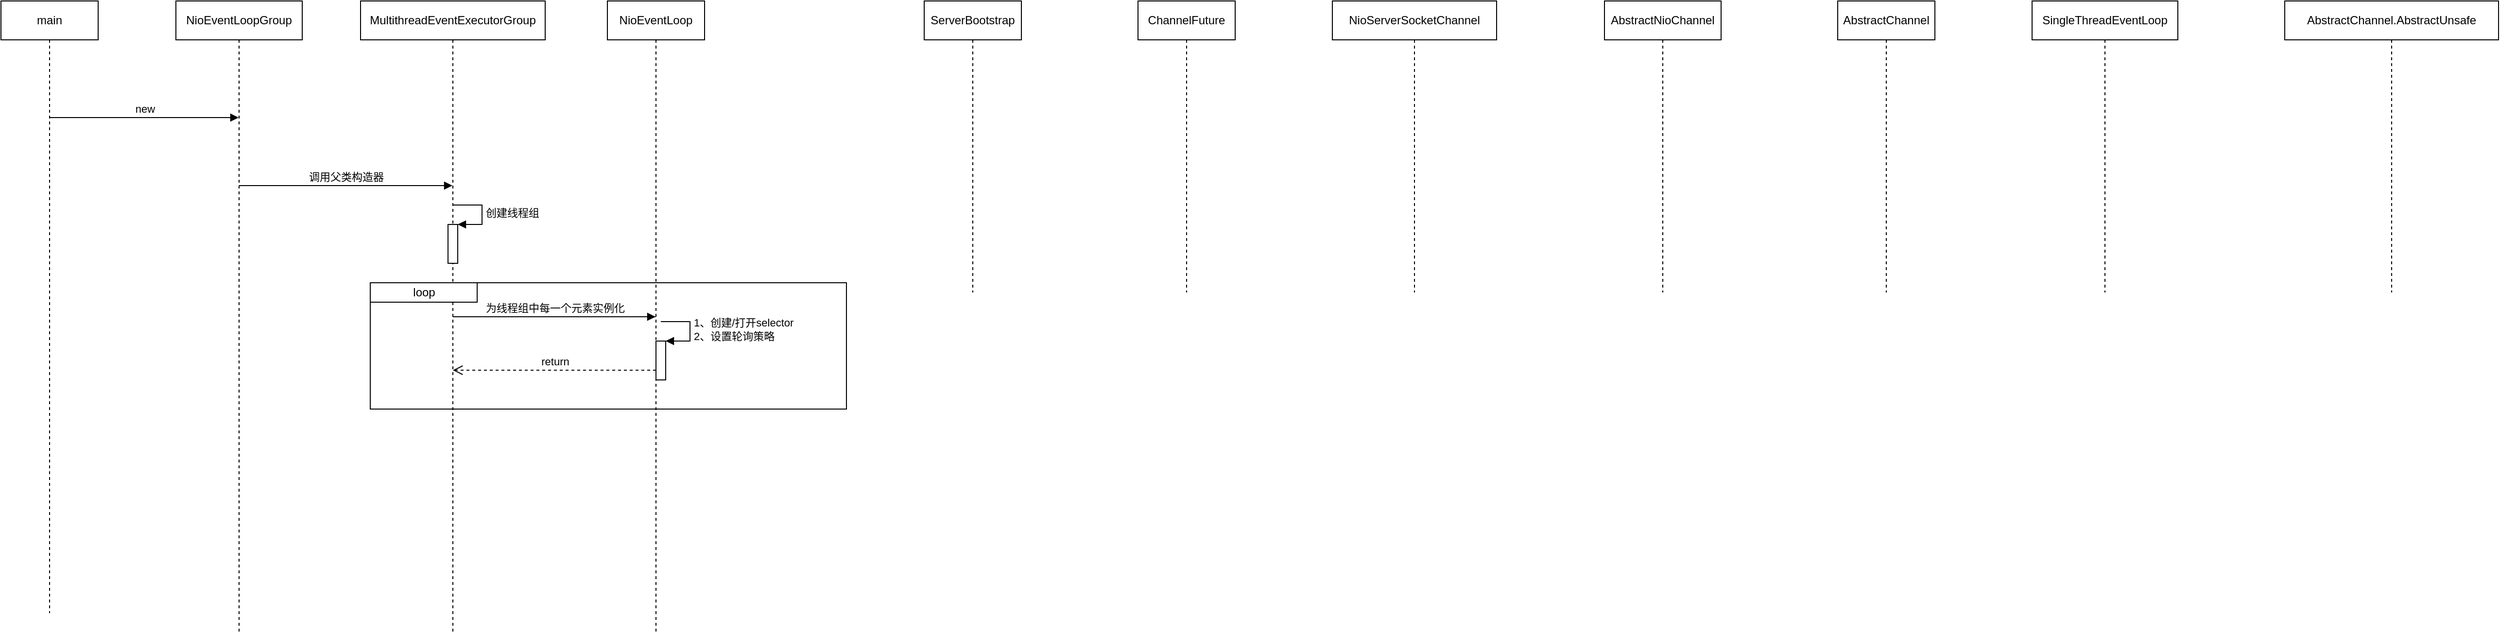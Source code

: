 <mxfile version="20.2.3" type="github" pages="2">
  <diagram id="tIxRO8xajf78YPQee-sz" name="server初始化流程">
    <mxGraphModel dx="2768" dy="1122" grid="1" gridSize="10" guides="1" tooltips="1" connect="1" arrows="1" fold="1" page="1" pageScale="1" pageWidth="827" pageHeight="1169" math="0" shadow="0">
      <root>
        <mxCell id="0" />
        <mxCell id="1" parent="0" />
        <mxCell id="Zc0WpYRjjQa7R1iuoixP-24" value="" style="verticalLabelPosition=bottom;verticalAlign=top;html=1;shape=mxgraph.basic.rect;fillColor2=none;strokeWidth=1;size=20;indent=5;labelBackgroundColor=#1A1A1A;" vertex="1" parent="1">
          <mxGeometry x="120" y="390" width="490" height="130" as="geometry" />
        </mxCell>
        <mxCell id="FBzr9HJSju0Ybb7Xefjj-1" value="main" style="shape=umlLifeline;perimeter=lifelinePerimeter;whiteSpace=wrap;html=1;container=1;collapsible=0;recursiveResize=0;outlineConnect=0;" vertex="1" parent="1">
          <mxGeometry x="-260" y="100" width="100" height="630" as="geometry" />
        </mxCell>
        <mxCell id="FBzr9HJSju0Ybb7Xefjj-2" value="NioEventLoopGroup" style="shape=umlLifeline;perimeter=lifelinePerimeter;whiteSpace=wrap;html=1;container=1;collapsible=0;recursiveResize=0;outlineConnect=0;" vertex="1" parent="1">
          <mxGeometry x="-80" y="100" width="130" height="650" as="geometry" />
        </mxCell>
        <mxCell id="Zc0WpYRjjQa7R1iuoixP-1" value="MultithreadEventExecutorGroup" style="shape=umlLifeline;perimeter=lifelinePerimeter;whiteSpace=wrap;html=1;container=1;collapsible=0;recursiveResize=0;outlineConnect=0;" vertex="1" parent="1">
          <mxGeometry x="110" y="100" width="190" height="650" as="geometry" />
        </mxCell>
        <mxCell id="Zc0WpYRjjQa7R1iuoixP-14" value="" style="html=1;points=[];perimeter=orthogonalPerimeter;labelBackgroundColor=#1A1A1A;" vertex="1" parent="Zc0WpYRjjQa7R1iuoixP-1">
          <mxGeometry x="90" y="230" width="10" height="40" as="geometry" />
        </mxCell>
        <mxCell id="Zc0WpYRjjQa7R1iuoixP-15" value="创建线程组" style="edgeStyle=orthogonalEdgeStyle;html=1;align=left;spacingLeft=2;endArrow=block;rounded=0;entryX=1;entryY=0;" edge="1" target="Zc0WpYRjjQa7R1iuoixP-14" parent="Zc0WpYRjjQa7R1iuoixP-1">
          <mxGeometry relative="1" as="geometry">
            <mxPoint x="95" y="210" as="sourcePoint" />
            <Array as="points">
              <mxPoint x="125" y="210" />
            </Array>
          </mxGeometry>
        </mxCell>
        <mxCell id="Zc0WpYRjjQa7R1iuoixP-26" value="loop" style="verticalLabelPosition=middle;verticalAlign=middle;html=1;shape=mxgraph.basic.rect;fillColor2=none;strokeWidth=1;size=20;indent=5;labelBackgroundColor=#FFFFFF;fontColor=#000000;labelPosition=center;align=center;" vertex="1" parent="Zc0WpYRjjQa7R1iuoixP-1">
          <mxGeometry x="10" y="290" width="110" height="20" as="geometry" />
        </mxCell>
        <mxCell id="Zc0WpYRjjQa7R1iuoixP-2" value="NioEventLoop" style="shape=umlLifeline;perimeter=lifelinePerimeter;whiteSpace=wrap;html=1;container=1;collapsible=0;recursiveResize=0;outlineConnect=0;" vertex="1" parent="1">
          <mxGeometry x="364" y="100" width="100" height="650" as="geometry" />
        </mxCell>
        <mxCell id="Zc0WpYRjjQa7R1iuoixP-20" value="" style="html=1;points=[];perimeter=orthogonalPerimeter;labelBackgroundColor=#1A1A1A;" vertex="1" parent="Zc0WpYRjjQa7R1iuoixP-2">
          <mxGeometry x="50" y="350" width="10" height="40" as="geometry" />
        </mxCell>
        <mxCell id="Zc0WpYRjjQa7R1iuoixP-21" value="1、创建/打开selector&lt;br&gt;2、设置轮询策略" style="edgeStyle=orthogonalEdgeStyle;html=1;align=left;spacingLeft=2;endArrow=block;rounded=0;entryX=1;entryY=0;" edge="1" target="Zc0WpYRjjQa7R1iuoixP-20" parent="Zc0WpYRjjQa7R1iuoixP-2">
          <mxGeometry relative="1" as="geometry">
            <mxPoint x="55" y="330" as="sourcePoint" />
            <Array as="points">
              <mxPoint x="85" y="330" />
            </Array>
          </mxGeometry>
        </mxCell>
        <mxCell id="Zc0WpYRjjQa7R1iuoixP-22" value="return" style="html=1;verticalAlign=bottom;endArrow=open;dashed=1;endSize=8;rounded=0;" edge="1" parent="Zc0WpYRjjQa7R1iuoixP-2" target="Zc0WpYRjjQa7R1iuoixP-1">
          <mxGeometry relative="1" as="geometry">
            <mxPoint x="50" y="380" as="sourcePoint" />
            <mxPoint x="-30" y="380" as="targetPoint" />
          </mxGeometry>
        </mxCell>
        <mxCell id="Zc0WpYRjjQa7R1iuoixP-4" value="ServerBootstrap" style="shape=umlLifeline;perimeter=lifelinePerimeter;whiteSpace=wrap;html=1;container=1;collapsible=0;recursiveResize=0;outlineConnect=0;" vertex="1" parent="1">
          <mxGeometry x="690" y="100" width="100" height="300" as="geometry" />
        </mxCell>
        <mxCell id="Zc0WpYRjjQa7R1iuoixP-5" value="ChannelFuture" style="shape=umlLifeline;perimeter=lifelinePerimeter;whiteSpace=wrap;html=1;container=1;collapsible=0;recursiveResize=0;outlineConnect=0;" vertex="1" parent="1">
          <mxGeometry x="910" y="100" width="100" height="300" as="geometry" />
        </mxCell>
        <mxCell id="Zc0WpYRjjQa7R1iuoixP-6" value="NioServerSocketChannel" style="shape=umlLifeline;perimeter=lifelinePerimeter;whiteSpace=wrap;html=1;container=1;collapsible=0;recursiveResize=0;outlineConnect=0;" vertex="1" parent="1">
          <mxGeometry x="1110" y="100" width="169" height="300" as="geometry" />
        </mxCell>
        <mxCell id="Zc0WpYRjjQa7R1iuoixP-7" value="AbstractNioChannel" style="shape=umlLifeline;perimeter=lifelinePerimeter;whiteSpace=wrap;html=1;container=1;collapsible=0;recursiveResize=0;outlineConnect=0;" vertex="1" parent="1">
          <mxGeometry x="1390" y="100" width="120" height="300" as="geometry" />
        </mxCell>
        <mxCell id="Zc0WpYRjjQa7R1iuoixP-8" value="AbstractChannel" style="shape=umlLifeline;perimeter=lifelinePerimeter;whiteSpace=wrap;html=1;container=1;collapsible=0;recursiveResize=0;outlineConnect=0;" vertex="1" parent="1">
          <mxGeometry x="1630" y="100" width="100" height="300" as="geometry" />
        </mxCell>
        <mxCell id="Zc0WpYRjjQa7R1iuoixP-9" value="SingleThreadEventLoop" style="shape=umlLifeline;perimeter=lifelinePerimeter;whiteSpace=wrap;html=1;container=1;collapsible=0;recursiveResize=0;outlineConnect=0;" vertex="1" parent="1">
          <mxGeometry x="1830" y="100" width="150" height="300" as="geometry" />
        </mxCell>
        <mxCell id="Zc0WpYRjjQa7R1iuoixP-10" value="AbstractChannel.AbstractUnsafe" style="shape=umlLifeline;perimeter=lifelinePerimeter;whiteSpace=wrap;html=1;container=1;collapsible=0;recursiveResize=0;outlineConnect=0;" vertex="1" parent="1">
          <mxGeometry x="2090" y="100" width="220" height="300" as="geometry" />
        </mxCell>
        <mxCell id="Zc0WpYRjjQa7R1iuoixP-12" value="new" style="html=1;verticalAlign=bottom;endArrow=block;rounded=0;" edge="1" parent="1" source="FBzr9HJSju0Ybb7Xefjj-1" target="FBzr9HJSju0Ybb7Xefjj-2">
          <mxGeometry width="80" relative="1" as="geometry">
            <mxPoint x="-190" y="200" as="sourcePoint" />
            <mxPoint x="80" y="350" as="targetPoint" />
            <Array as="points">
              <mxPoint x="-180" y="220" />
            </Array>
          </mxGeometry>
        </mxCell>
        <mxCell id="Zc0WpYRjjQa7R1iuoixP-13" value="调用父类构造器" style="html=1;verticalAlign=bottom;endArrow=block;rounded=0;" edge="1" parent="1" source="FBzr9HJSju0Ybb7Xefjj-2" target="Zc0WpYRjjQa7R1iuoixP-1">
          <mxGeometry width="80" relative="1" as="geometry">
            <mxPoint x="20" y="350" as="sourcePoint" />
            <mxPoint x="80" y="350" as="targetPoint" />
            <Array as="points">
              <mxPoint x="80" y="290" />
            </Array>
          </mxGeometry>
        </mxCell>
        <mxCell id="Zc0WpYRjjQa7R1iuoixP-16" value="为线程组中每一个元素实例化" style="html=1;verticalAlign=bottom;endArrow=block;rounded=0;startArrow=none;" edge="1" parent="1" source="Zc0WpYRjjQa7R1iuoixP-1" target="Zc0WpYRjjQa7R1iuoixP-2">
          <mxGeometry width="80" relative="1" as="geometry">
            <mxPoint x="536.7" y="890" as="sourcePoint" />
            <mxPoint x="220" y="450" as="targetPoint" />
          </mxGeometry>
        </mxCell>
        <mxCell id="Zc0WpYRjjQa7R1iuoixP-18" value="" style="html=1;verticalAlign=bottom;endArrow=none;rounded=0;" edge="1" parent="1" source="Zc0WpYRjjQa7R1iuoixP-1" target="Zc0WpYRjjQa7R1iuoixP-2">
          <mxGeometry width="80" relative="1" as="geometry">
            <mxPoint x="209.5" y="425" as="sourcePoint" />
            <mxPoint x="530.85" y="890" as="targetPoint" />
          </mxGeometry>
        </mxCell>
      </root>
    </mxGraphModel>
  </diagram>
  <diagram id="C_GjFuJY2KlmzBEu09hV" name="第 2 页">
    <mxGraphModel dx="1941" dy="1122" grid="1" gridSize="10" guides="1" tooltips="1" connect="1" arrows="1" fold="1" page="1" pageScale="1" pageWidth="827" pageHeight="1169" math="0" shadow="0">
      <root>
        <mxCell id="0" />
        <mxCell id="1" parent="0" />
      </root>
    </mxGraphModel>
  </diagram>
</mxfile>
